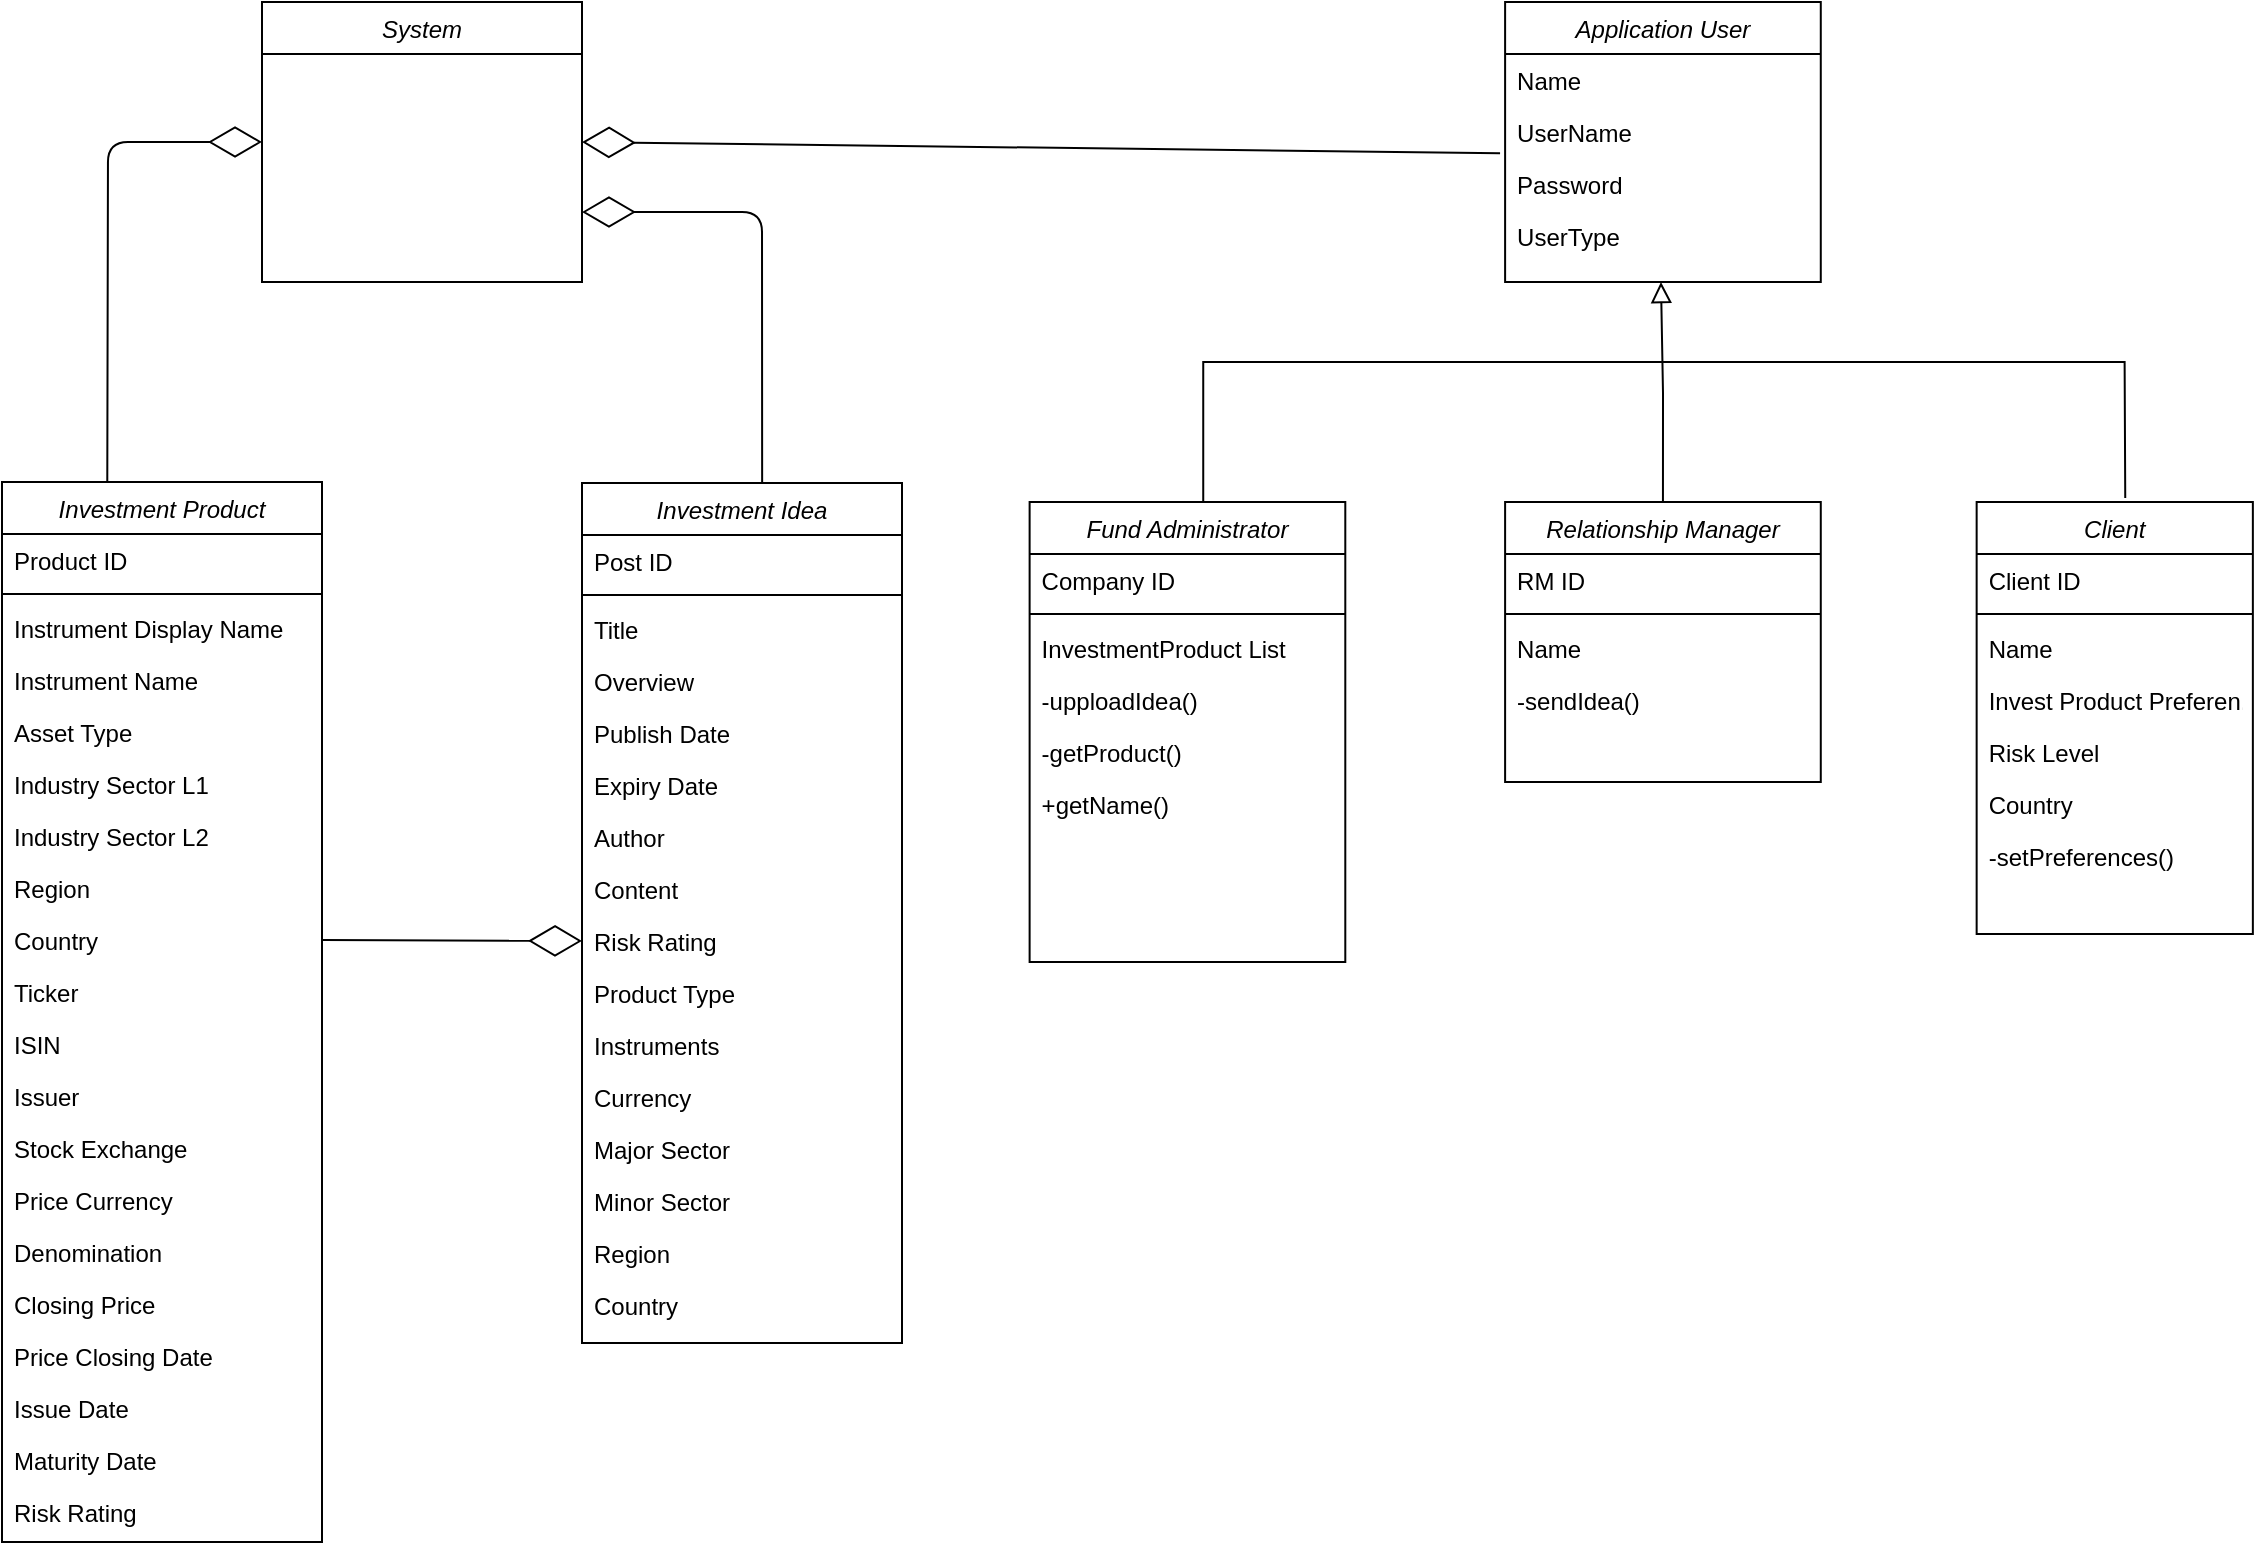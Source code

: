 <mxfile>
    <diagram id="C5RBs43oDa-KdzZeNtuy" name="Page-1">
        <mxGraphModel dx="1491" dy="1047" grid="1" gridSize="10" guides="1" tooltips="1" connect="1" arrows="1" fold="1" page="1" pageScale="1" pageWidth="1169" pageHeight="827" math="0" shadow="0">
            <root>
                <mxCell id="WIyWlLk6GJQsqaUBKTNV-0"/>
                <mxCell id="WIyWlLk6GJQsqaUBKTNV-1" parent="WIyWlLk6GJQsqaUBKTNV-0"/>
                <mxCell id="zkfFHV4jXpPFQw0GAbJ--6" value="Investment Product" style="swimlane;fontStyle=2;align=center;verticalAlign=top;childLayout=stackLayout;horizontal=1;startSize=26;horizontalStack=0;resizeParent=1;resizeLast=0;collapsible=1;marginBottom=0;rounded=0;shadow=0;strokeWidth=1;" parent="WIyWlLk6GJQsqaUBKTNV-1" vertex="1">
                    <mxGeometry x="20" y="280" width="160" height="530" as="geometry">
                        <mxRectangle x="130" y="380" width="160" height="26" as="alternateBounds"/>
                    </mxGeometry>
                </mxCell>
                <mxCell id="zkfFHV4jXpPFQw0GAbJ--7" value="Product ID" style="text;align=left;verticalAlign=top;spacingLeft=4;spacingRight=4;overflow=hidden;rotatable=0;points=[[0,0.5],[1,0.5]];portConstraint=eastwest;" parent="zkfFHV4jXpPFQw0GAbJ--6" vertex="1">
                    <mxGeometry y="26" width="160" height="26" as="geometry"/>
                </mxCell>
                <mxCell id="zkfFHV4jXpPFQw0GAbJ--9" value="" style="line;html=1;strokeWidth=1;align=left;verticalAlign=middle;spacingTop=-1;spacingLeft=3;spacingRight=3;rotatable=0;labelPosition=right;points=[];portConstraint=eastwest;" parent="zkfFHV4jXpPFQw0GAbJ--6" vertex="1">
                    <mxGeometry y="52" width="160" height="8" as="geometry"/>
                </mxCell>
                <mxCell id="F6PwMTqQ3kAzX08vDkrz-9" value="Instrument Display Name" style="text;align=left;verticalAlign=top;spacingLeft=4;spacingRight=4;overflow=hidden;rotatable=0;points=[[0,0.5],[1,0.5]];portConstraint=eastwest;" parent="zkfFHV4jXpPFQw0GAbJ--6" vertex="1">
                    <mxGeometry y="60" width="160" height="26" as="geometry"/>
                </mxCell>
                <mxCell id="F6PwMTqQ3kAzX08vDkrz-10" value="Instrument Name" style="text;align=left;verticalAlign=top;spacingLeft=4;spacingRight=4;overflow=hidden;rotatable=0;points=[[0,0.5],[1,0.5]];portConstraint=eastwest;" parent="zkfFHV4jXpPFQw0GAbJ--6" vertex="1">
                    <mxGeometry y="86" width="160" height="26" as="geometry"/>
                </mxCell>
                <mxCell id="F6PwMTqQ3kAzX08vDkrz-11" value="Asset Type" style="text;align=left;verticalAlign=top;spacingLeft=4;spacingRight=4;overflow=hidden;rotatable=0;points=[[0,0.5],[1,0.5]];portConstraint=eastwest;" parent="zkfFHV4jXpPFQw0GAbJ--6" vertex="1">
                    <mxGeometry y="112" width="160" height="26" as="geometry"/>
                </mxCell>
                <mxCell id="F6PwMTqQ3kAzX08vDkrz-13" value="Industry Sector L1" style="text;align=left;verticalAlign=top;spacingLeft=4;spacingRight=4;overflow=hidden;rotatable=0;points=[[0,0.5],[1,0.5]];portConstraint=eastwest;" parent="zkfFHV4jXpPFQw0GAbJ--6" vertex="1">
                    <mxGeometry y="138" width="160" height="26" as="geometry"/>
                </mxCell>
                <mxCell id="F6PwMTqQ3kAzX08vDkrz-14" value="Industry Sector L2" style="text;align=left;verticalAlign=top;spacingLeft=4;spacingRight=4;overflow=hidden;rotatable=0;points=[[0,0.5],[1,0.5]];portConstraint=eastwest;" parent="zkfFHV4jXpPFQw0GAbJ--6" vertex="1">
                    <mxGeometry y="164" width="160" height="26" as="geometry"/>
                </mxCell>
                <mxCell id="F6PwMTqQ3kAzX08vDkrz-15" value="Region" style="text;align=left;verticalAlign=top;spacingLeft=4;spacingRight=4;overflow=hidden;rotatable=0;points=[[0,0.5],[1,0.5]];portConstraint=eastwest;" parent="zkfFHV4jXpPFQw0GAbJ--6" vertex="1">
                    <mxGeometry y="190" width="160" height="26" as="geometry"/>
                </mxCell>
                <mxCell id="F6PwMTqQ3kAzX08vDkrz-16" value="Country" style="text;align=left;verticalAlign=top;spacingLeft=4;spacingRight=4;overflow=hidden;rotatable=0;points=[[0,0.5],[1,0.5]];portConstraint=eastwest;" parent="zkfFHV4jXpPFQw0GAbJ--6" vertex="1">
                    <mxGeometry y="216" width="160" height="26" as="geometry"/>
                </mxCell>
                <mxCell id="F6PwMTqQ3kAzX08vDkrz-17" value="Ticker" style="text;align=left;verticalAlign=top;spacingLeft=4;spacingRight=4;overflow=hidden;rotatable=0;points=[[0,0.5],[1,0.5]];portConstraint=eastwest;" parent="zkfFHV4jXpPFQw0GAbJ--6" vertex="1">
                    <mxGeometry y="242" width="160" height="26" as="geometry"/>
                </mxCell>
                <mxCell id="F6PwMTqQ3kAzX08vDkrz-18" value="ISIN" style="text;align=left;verticalAlign=top;spacingLeft=4;spacingRight=4;overflow=hidden;rotatable=0;points=[[0,0.5],[1,0.5]];portConstraint=eastwest;" parent="zkfFHV4jXpPFQw0GAbJ--6" vertex="1">
                    <mxGeometry y="268" width="160" height="26" as="geometry"/>
                </mxCell>
                <mxCell id="F6PwMTqQ3kAzX08vDkrz-19" value="Issuer" style="text;align=left;verticalAlign=top;spacingLeft=4;spacingRight=4;overflow=hidden;rotatable=0;points=[[0,0.5],[1,0.5]];portConstraint=eastwest;" parent="zkfFHV4jXpPFQw0GAbJ--6" vertex="1">
                    <mxGeometry y="294" width="160" height="26" as="geometry"/>
                </mxCell>
                <mxCell id="F6PwMTqQ3kAzX08vDkrz-21" value="Stock Exchange" style="text;align=left;verticalAlign=top;spacingLeft=4;spacingRight=4;overflow=hidden;rotatable=0;points=[[0,0.5],[1,0.5]];portConstraint=eastwest;" parent="zkfFHV4jXpPFQw0GAbJ--6" vertex="1">
                    <mxGeometry y="320" width="160" height="26" as="geometry"/>
                </mxCell>
                <mxCell id="F6PwMTqQ3kAzX08vDkrz-22" value="Price Currency" style="text;align=left;verticalAlign=top;spacingLeft=4;spacingRight=4;overflow=hidden;rotatable=0;points=[[0,0.5],[1,0.5]];portConstraint=eastwest;" parent="zkfFHV4jXpPFQw0GAbJ--6" vertex="1">
                    <mxGeometry y="346" width="160" height="26" as="geometry"/>
                </mxCell>
                <mxCell id="F6PwMTqQ3kAzX08vDkrz-23" value="Denomination" style="text;align=left;verticalAlign=top;spacingLeft=4;spacingRight=4;overflow=hidden;rotatable=0;points=[[0,0.5],[1,0.5]];portConstraint=eastwest;" parent="zkfFHV4jXpPFQw0GAbJ--6" vertex="1">
                    <mxGeometry y="372" width="160" height="26" as="geometry"/>
                </mxCell>
                <mxCell id="F6PwMTqQ3kAzX08vDkrz-24" value="Closing Price" style="text;align=left;verticalAlign=top;spacingLeft=4;spacingRight=4;overflow=hidden;rotatable=0;points=[[0,0.5],[1,0.5]];portConstraint=eastwest;" parent="zkfFHV4jXpPFQw0GAbJ--6" vertex="1">
                    <mxGeometry y="398" width="160" height="26" as="geometry"/>
                </mxCell>
                <mxCell id="F6PwMTqQ3kAzX08vDkrz-25" value="Price Closing Date" style="text;align=left;verticalAlign=top;spacingLeft=4;spacingRight=4;overflow=hidden;rotatable=0;points=[[0,0.5],[1,0.5]];portConstraint=eastwest;" parent="zkfFHV4jXpPFQw0GAbJ--6" vertex="1">
                    <mxGeometry y="424" width="160" height="26" as="geometry"/>
                </mxCell>
                <mxCell id="F6PwMTqQ3kAzX08vDkrz-26" value="Issue Date" style="text;align=left;verticalAlign=top;spacingLeft=4;spacingRight=4;overflow=hidden;rotatable=0;points=[[0,0.5],[1,0.5]];portConstraint=eastwest;" parent="zkfFHV4jXpPFQw0GAbJ--6" vertex="1">
                    <mxGeometry y="450" width="160" height="26" as="geometry"/>
                </mxCell>
                <mxCell id="F6PwMTqQ3kAzX08vDkrz-27" value="Maturity Date" style="text;align=left;verticalAlign=top;spacingLeft=4;spacingRight=4;overflow=hidden;rotatable=0;points=[[0,0.5],[1,0.5]];portConstraint=eastwest;" parent="zkfFHV4jXpPFQw0GAbJ--6" vertex="1">
                    <mxGeometry y="476" width="160" height="26" as="geometry"/>
                </mxCell>
                <mxCell id="F6PwMTqQ3kAzX08vDkrz-28" value="Risk Rating" style="text;align=left;verticalAlign=top;spacingLeft=4;spacingRight=4;overflow=hidden;rotatable=0;points=[[0,0.5],[1,0.5]];portConstraint=eastwest;" parent="zkfFHV4jXpPFQw0GAbJ--6" vertex="1">
                    <mxGeometry y="502" width="160" height="26" as="geometry"/>
                </mxCell>
                <mxCell id="F6PwMTqQ3kAzX08vDkrz-29" value="Investment Idea" style="swimlane;fontStyle=2;align=center;verticalAlign=top;childLayout=stackLayout;horizontal=1;startSize=26;horizontalStack=0;resizeParent=1;resizeLast=0;collapsible=1;marginBottom=0;rounded=0;shadow=0;strokeWidth=1;" parent="WIyWlLk6GJQsqaUBKTNV-1" vertex="1">
                    <mxGeometry x="310" y="280.5" width="160" height="430" as="geometry">
                        <mxRectangle x="130" y="380" width="160" height="26" as="alternateBounds"/>
                    </mxGeometry>
                </mxCell>
                <mxCell id="F6PwMTqQ3kAzX08vDkrz-30" value="Post ID" style="text;align=left;verticalAlign=top;spacingLeft=4;spacingRight=4;overflow=hidden;rotatable=0;points=[[0,0.5],[1,0.5]];portConstraint=eastwest;" parent="F6PwMTqQ3kAzX08vDkrz-29" vertex="1">
                    <mxGeometry y="26" width="160" height="26" as="geometry"/>
                </mxCell>
                <mxCell id="F6PwMTqQ3kAzX08vDkrz-31" value="" style="line;html=1;strokeWidth=1;align=left;verticalAlign=middle;spacingTop=-1;spacingLeft=3;spacingRight=3;rotatable=0;labelPosition=right;points=[];portConstraint=eastwest;" parent="F6PwMTqQ3kAzX08vDkrz-29" vertex="1">
                    <mxGeometry y="52" width="160" height="8" as="geometry"/>
                </mxCell>
                <mxCell id="F6PwMTqQ3kAzX08vDkrz-32" value="Title" style="text;align=left;verticalAlign=top;spacingLeft=4;spacingRight=4;overflow=hidden;rotatable=0;points=[[0,0.5],[1,0.5]];portConstraint=eastwest;" parent="F6PwMTqQ3kAzX08vDkrz-29" vertex="1">
                    <mxGeometry y="60" width="160" height="26" as="geometry"/>
                </mxCell>
                <mxCell id="F6PwMTqQ3kAzX08vDkrz-33" value="Overview" style="text;align=left;verticalAlign=top;spacingLeft=4;spacingRight=4;overflow=hidden;rotatable=0;points=[[0,0.5],[1,0.5]];portConstraint=eastwest;" parent="F6PwMTqQ3kAzX08vDkrz-29" vertex="1">
                    <mxGeometry y="86" width="160" height="26" as="geometry"/>
                </mxCell>
                <mxCell id="F6PwMTqQ3kAzX08vDkrz-34" value="Publish Date" style="text;align=left;verticalAlign=top;spacingLeft=4;spacingRight=4;overflow=hidden;rotatable=0;points=[[0,0.5],[1,0.5]];portConstraint=eastwest;" parent="F6PwMTqQ3kAzX08vDkrz-29" vertex="1">
                    <mxGeometry y="112" width="160" height="26" as="geometry"/>
                </mxCell>
                <mxCell id="F6PwMTqQ3kAzX08vDkrz-35" value="Expiry Date" style="text;align=left;verticalAlign=top;spacingLeft=4;spacingRight=4;overflow=hidden;rotatable=0;points=[[0,0.5],[1,0.5]];portConstraint=eastwest;" parent="F6PwMTqQ3kAzX08vDkrz-29" vertex="1">
                    <mxGeometry y="138" width="160" height="26" as="geometry"/>
                </mxCell>
                <mxCell id="F6PwMTqQ3kAzX08vDkrz-36" value="Author" style="text;align=left;verticalAlign=top;spacingLeft=4;spacingRight=4;overflow=hidden;rotatable=0;points=[[0,0.5],[1,0.5]];portConstraint=eastwest;" parent="F6PwMTqQ3kAzX08vDkrz-29" vertex="1">
                    <mxGeometry y="164" width="160" height="26" as="geometry"/>
                </mxCell>
                <mxCell id="F6PwMTqQ3kAzX08vDkrz-37" value="Content" style="text;align=left;verticalAlign=top;spacingLeft=4;spacingRight=4;overflow=hidden;rotatable=0;points=[[0,0.5],[1,0.5]];portConstraint=eastwest;" parent="F6PwMTqQ3kAzX08vDkrz-29" vertex="1">
                    <mxGeometry y="190" width="160" height="26" as="geometry"/>
                </mxCell>
                <mxCell id="F6PwMTqQ3kAzX08vDkrz-38" value="Risk Rating" style="text;align=left;verticalAlign=top;spacingLeft=4;spacingRight=4;overflow=hidden;rotatable=0;points=[[0,0.5],[1,0.5]];portConstraint=eastwest;" parent="F6PwMTqQ3kAzX08vDkrz-29" vertex="1">
                    <mxGeometry y="216" width="160" height="26" as="geometry"/>
                </mxCell>
                <mxCell id="F6PwMTqQ3kAzX08vDkrz-39" value="Product Type" style="text;align=left;verticalAlign=top;spacingLeft=4;spacingRight=4;overflow=hidden;rotatable=0;points=[[0,0.5],[1,0.5]];portConstraint=eastwest;" parent="F6PwMTqQ3kAzX08vDkrz-29" vertex="1">
                    <mxGeometry y="242" width="160" height="26" as="geometry"/>
                </mxCell>
                <mxCell id="F6PwMTqQ3kAzX08vDkrz-40" value="Instruments" style="text;align=left;verticalAlign=top;spacingLeft=4;spacingRight=4;overflow=hidden;rotatable=0;points=[[0,0.5],[1,0.5]];portConstraint=eastwest;" parent="F6PwMTqQ3kAzX08vDkrz-29" vertex="1">
                    <mxGeometry y="268" width="160" height="26" as="geometry"/>
                </mxCell>
                <mxCell id="F6PwMTqQ3kAzX08vDkrz-41" value="Currency" style="text;align=left;verticalAlign=top;spacingLeft=4;spacingRight=4;overflow=hidden;rotatable=0;points=[[0,0.5],[1,0.5]];portConstraint=eastwest;" parent="F6PwMTqQ3kAzX08vDkrz-29" vertex="1">
                    <mxGeometry y="294" width="160" height="26" as="geometry"/>
                </mxCell>
                <mxCell id="F6PwMTqQ3kAzX08vDkrz-42" value="Major Sector" style="text;align=left;verticalAlign=top;spacingLeft=4;spacingRight=4;overflow=hidden;rotatable=0;points=[[0,0.5],[1,0.5]];portConstraint=eastwest;" parent="F6PwMTqQ3kAzX08vDkrz-29" vertex="1">
                    <mxGeometry y="320" width="160" height="26" as="geometry"/>
                </mxCell>
                <mxCell id="F6PwMTqQ3kAzX08vDkrz-43" value="Minor Sector" style="text;align=left;verticalAlign=top;spacingLeft=4;spacingRight=4;overflow=hidden;rotatable=0;points=[[0,0.5],[1,0.5]];portConstraint=eastwest;" parent="F6PwMTqQ3kAzX08vDkrz-29" vertex="1">
                    <mxGeometry y="346" width="160" height="26" as="geometry"/>
                </mxCell>
                <mxCell id="F6PwMTqQ3kAzX08vDkrz-44" value="Region" style="text;align=left;verticalAlign=top;spacingLeft=4;spacingRight=4;overflow=hidden;rotatable=0;points=[[0,0.5],[1,0.5]];portConstraint=eastwest;" parent="F6PwMTqQ3kAzX08vDkrz-29" vertex="1">
                    <mxGeometry y="372" width="160" height="26" as="geometry"/>
                </mxCell>
                <mxCell id="F6PwMTqQ3kAzX08vDkrz-45" value="Country" style="text;align=left;verticalAlign=top;spacingLeft=4;spacingRight=4;overflow=hidden;rotatable=0;points=[[0,0.5],[1,0.5]];portConstraint=eastwest;" parent="F6PwMTqQ3kAzX08vDkrz-29" vertex="1">
                    <mxGeometry y="398" width="160" height="26" as="geometry"/>
                </mxCell>
                <mxCell id="32" value="System" style="swimlane;fontStyle=2;align=center;verticalAlign=top;childLayout=stackLayout;horizontal=1;startSize=26;horizontalStack=0;resizeParent=1;resizeLast=0;collapsible=1;marginBottom=0;rounded=0;shadow=0;strokeWidth=1;" vertex="1" parent="WIyWlLk6GJQsqaUBKTNV-1">
                    <mxGeometry x="150" y="40" width="160" height="140" as="geometry">
                        <mxRectangle x="568" y="120" width="160" height="26" as="alternateBounds"/>
                    </mxGeometry>
                </mxCell>
                <mxCell id="37" value="" style="endArrow=diamondThin;endFill=0;endSize=24;html=1;entryX=1;entryY=0.75;entryDx=0;entryDy=0;exitX=0.563;exitY=-0.001;exitDx=0;exitDy=0;exitPerimeter=0;" edge="1" parent="WIyWlLk6GJQsqaUBKTNV-1" source="F6PwMTqQ3kAzX08vDkrz-29" target="32">
                    <mxGeometry width="160" relative="1" as="geometry">
                        <mxPoint x="250" y="-70" as="sourcePoint"/>
                        <mxPoint x="410" y="-70" as="targetPoint"/>
                        <Array as="points">
                            <mxPoint x="400" y="145"/>
                        </Array>
                    </mxGeometry>
                </mxCell>
                <mxCell id="38" value="" style="endArrow=diamondThin;endFill=0;endSize=24;html=1;entryX=0;entryY=0.5;entryDx=0;entryDy=0;exitX=0.329;exitY=0;exitDx=0;exitDy=0;exitPerimeter=0;" edge="1" parent="WIyWlLk6GJQsqaUBKTNV-1" source="zkfFHV4jXpPFQw0GAbJ--6" target="32">
                    <mxGeometry width="160" relative="1" as="geometry">
                        <mxPoint x="-60" y="150" as="sourcePoint"/>
                        <mxPoint x="100" y="150" as="targetPoint"/>
                        <Array as="points">
                            <mxPoint x="73" y="110"/>
                        </Array>
                    </mxGeometry>
                </mxCell>
                <mxCell id="39" value="" style="endArrow=diamondThin;endFill=0;endSize=24;html=1;entryX=1;entryY=0.5;entryDx=0;entryDy=0;exitX=-0.016;exitY=0.91;exitDx=0;exitDy=0;exitPerimeter=0;" edge="1" parent="WIyWlLk6GJQsqaUBKTNV-1" source="F6PwMTqQ3kAzX08vDkrz-60" target="32">
                    <mxGeometry width="160" relative="1" as="geometry">
                        <mxPoint x="770" y="110" as="sourcePoint"/>
                        <mxPoint x="640" y="40" as="targetPoint"/>
                    </mxGeometry>
                </mxCell>
                <mxCell id="40" value="" style="endArrow=diamondThin;endFill=0;endSize=24;html=1;entryX=0;entryY=0.5;entryDx=0;entryDy=0;exitX=1;exitY=0.5;exitDx=0;exitDy=0;" edge="1" parent="WIyWlLk6GJQsqaUBKTNV-1" source="F6PwMTqQ3kAzX08vDkrz-16" target="F6PwMTqQ3kAzX08vDkrz-38">
                    <mxGeometry width="160" relative="1" as="geometry">
                        <mxPoint x="200" y="550" as="sourcePoint"/>
                        <mxPoint x="360" y="550" as="targetPoint"/>
                    </mxGeometry>
                </mxCell>
                <mxCell id="zkfFHV4jXpPFQw0GAbJ--0" value="Client&#10;" style="swimlane;fontStyle=2;align=center;verticalAlign=top;childLayout=stackLayout;horizontal=1;startSize=26;horizontalStack=0;resizeParent=1;resizeLast=0;collapsible=1;marginBottom=0;rounded=0;shadow=0;strokeWidth=1;container=0;" parent="WIyWlLk6GJQsqaUBKTNV-1" vertex="1">
                    <mxGeometry x="1007.324" y="290" width="138.108" height="216" as="geometry">
                        <mxRectangle x="254" y="110" width="160" height="26" as="alternateBounds"/>
                    </mxGeometry>
                </mxCell>
                <mxCell id="zkfFHV4jXpPFQw0GAbJ--13" value="Fund Administrator" style="swimlane;fontStyle=2;align=center;verticalAlign=top;childLayout=stackLayout;horizontal=1;startSize=26;horizontalStack=0;resizeParent=1;resizeLast=0;collapsible=1;marginBottom=0;rounded=0;shadow=0;strokeWidth=1;container=0;" parent="WIyWlLk6GJQsqaUBKTNV-1" vertex="1">
                    <mxGeometry x="533.811" y="290" width="157.838" height="230" as="geometry">
                        <mxRectangle x="340" y="380" width="170" height="26" as="alternateBounds"/>
                    </mxGeometry>
                </mxCell>
                <mxCell id="zkfFHV4jXpPFQw0GAbJ--17" value="Relationship Manager" style="swimlane;fontStyle=2;align=center;verticalAlign=top;childLayout=stackLayout;horizontal=1;startSize=26;horizontalStack=0;resizeParent=1;resizeLast=0;collapsible=1;marginBottom=0;rounded=0;shadow=0;strokeWidth=1;container=0;" parent="WIyWlLk6GJQsqaUBKTNV-1" vertex="1">
                    <mxGeometry x="771.554" y="290" width="157.838" height="140" as="geometry">
                        <mxRectangle x="568" y="120" width="160" height="26" as="alternateBounds"/>
                    </mxGeometry>
                </mxCell>
                <mxCell id="F6PwMTqQ3kAzX08vDkrz-56" value="Application User" style="swimlane;fontStyle=2;align=center;verticalAlign=top;childLayout=stackLayout;horizontal=1;startSize=26;horizontalStack=0;resizeParent=1;resizeLast=0;collapsible=1;marginBottom=0;rounded=0;shadow=0;strokeWidth=1;container=0;" parent="WIyWlLk6GJQsqaUBKTNV-1" vertex="1">
                    <mxGeometry x="771.554" y="40" width="157.838" height="140" as="geometry">
                        <mxRectangle x="568" y="120" width="160" height="26" as="alternateBounds"/>
                    </mxGeometry>
                </mxCell>
                <mxCell id="F6PwMTqQ3kAzX08vDkrz-63" value="" style="endArrow=block;startArrow=none;endFill=0;startFill=0;endSize=8;html=1;verticalAlign=bottom;labelBackgroundColor=none;strokeWidth=1;rounded=0;edgeStyle=orthogonalEdgeStyle;exitX=0.5;exitY=0;exitDx=0;exitDy=0;fontStyle=0" parent="WIyWlLk6GJQsqaUBKTNV-1" edge="1" source="zkfFHV4jXpPFQw0GAbJ--17">
                    <mxGeometry width="160" relative="1" as="geometry">
                        <mxPoint x="840.608" y="290" as="sourcePoint"/>
                        <mxPoint x="849.486" y="180" as="targetPoint"/>
                    </mxGeometry>
                </mxCell>
                <mxCell id="F6PwMTqQ3kAzX08vDkrz-66" value="" style="endArrow=none;html=1;rounded=0;entryX=0.538;entryY=-0.009;entryDx=0;entryDy=0;exitX=0.55;exitY=0;exitDx=0;exitDy=0;exitPerimeter=0;entryPerimeter=0;fontStyle=0" parent="WIyWlLk6GJQsqaUBKTNV-1" source="zkfFHV4jXpPFQw0GAbJ--13" target="zkfFHV4jXpPFQw0GAbJ--0" edge="1">
                    <mxGeometry width="50" height="50" relative="1" as="geometry">
                        <mxPoint x="574.257" y="230" as="sourcePoint"/>
                        <mxPoint x="988.581" y="340" as="targetPoint"/>
                        <Array as="points">
                            <mxPoint x="620.622" y="220"/>
                            <mxPoint x="1081.311" y="220"/>
                        </Array>
                    </mxGeometry>
                </mxCell>
                <mxCell id="F6PwMTqQ3kAzX08vDkrz-4" value="Client ID" style="text;align=left;verticalAlign=top;spacingLeft=4;spacingRight=4;overflow=hidden;rotatable=0;points=[[0,0.5],[1,0.5]];portConstraint=eastwest;fontStyle=0;container=0;" parent="WIyWlLk6GJQsqaUBKTNV-1" vertex="1">
                    <mxGeometry x="1007.324" y="316" width="138.108" height="26" as="geometry"/>
                </mxCell>
                <mxCell id="F6PwMTqQ3kAzX08vDkrz-5" value="" style="line;html=1;strokeWidth=1;align=left;verticalAlign=middle;spacingTop=-1;spacingLeft=3;spacingRight=3;rotatable=0;labelPosition=right;points=[];portConstraint=eastwest;fontStyle=0;container=0;" parent="WIyWlLk6GJQsqaUBKTNV-1" vertex="1">
                    <mxGeometry x="1007.324" y="342" width="138.108" height="8" as="geometry"/>
                </mxCell>
                <mxCell id="zkfFHV4jXpPFQw0GAbJ--1" value="Name" style="text;align=left;verticalAlign=top;spacingLeft=4;spacingRight=4;overflow=hidden;rotatable=0;points=[[0,0.5],[1,0.5]];portConstraint=eastwest;fontStyle=0;container=0;" parent="WIyWlLk6GJQsqaUBKTNV-1" vertex="1">
                    <mxGeometry x="1007.324" y="350" width="138.108" height="26" as="geometry"/>
                </mxCell>
                <mxCell id="zkfFHV4jXpPFQw0GAbJ--3" value="Invest Product Preferen." style="text;align=left;verticalAlign=top;spacingLeft=4;spacingRight=4;overflow=hidden;rotatable=0;points=[[0,0.5],[1,0.5]];portConstraint=eastwest;rounded=0;shadow=0;html=0;fontStyle=0;container=0;" parent="WIyWlLk6GJQsqaUBKTNV-1" vertex="1">
                    <mxGeometry x="1007.324" y="376" width="138.108" height="26" as="geometry"/>
                </mxCell>
                <mxCell id="F6PwMTqQ3kAzX08vDkrz-0" value="Risk Level" style="text;align=left;verticalAlign=top;spacingLeft=4;spacingRight=4;overflow=hidden;rotatable=0;points=[[0,0.5],[1,0.5]];portConstraint=eastwest;rounded=0;shadow=0;html=0;fontStyle=0;container=0;" parent="WIyWlLk6GJQsqaUBKTNV-1" vertex="1">
                    <mxGeometry x="1007.324" y="402" width="138.108" height="26" as="geometry"/>
                </mxCell>
                <mxCell id="zkfFHV4jXpPFQw0GAbJ--2" value="Country" style="text;align=left;verticalAlign=top;spacingLeft=4;spacingRight=4;overflow=hidden;rotatable=0;points=[[0,0.5],[1,0.5]];portConstraint=eastwest;rounded=0;shadow=0;html=0;fontStyle=0;container=0;" parent="WIyWlLk6GJQsqaUBKTNV-1" vertex="1">
                    <mxGeometry x="1007.324" y="428" width="138.108" height="26" as="geometry"/>
                </mxCell>
                <mxCell id="30" value="-setPreferences()" style="text;align=left;verticalAlign=top;spacingLeft=4;spacingRight=4;overflow=hidden;rotatable=0;points=[[0,0.5],[1,0.5]];portConstraint=eastwest;rounded=0;shadow=0;html=0;fontStyle=0;container=0;" parent="WIyWlLk6GJQsqaUBKTNV-1" vertex="1">
                    <mxGeometry x="1007.324" y="454" width="138.108" height="26" as="geometry"/>
                </mxCell>
                <mxCell id="zkfFHV4jXpPFQw0GAbJ--14" value="Company ID" style="text;align=left;verticalAlign=top;spacingLeft=4;spacingRight=4;overflow=hidden;rotatable=0;points=[[0,0.5],[1,0.5]];portConstraint=eastwest;fontStyle=0;container=0;" parent="WIyWlLk6GJQsqaUBKTNV-1" vertex="1">
                    <mxGeometry x="533.811" y="316" width="157.838" height="26" as="geometry"/>
                </mxCell>
                <mxCell id="zkfFHV4jXpPFQw0GAbJ--15" value="" style="line;html=1;strokeWidth=1;align=left;verticalAlign=middle;spacingTop=-1;spacingLeft=3;spacingRight=3;rotatable=0;labelPosition=right;points=[];portConstraint=eastwest;fontStyle=0;container=0;" parent="WIyWlLk6GJQsqaUBKTNV-1" vertex="1">
                    <mxGeometry x="533.811" y="342" width="157.838" height="8" as="geometry"/>
                </mxCell>
                <mxCell id="1" value="InvestmentProduct List" style="text;align=left;verticalAlign=top;spacingLeft=4;spacingRight=4;overflow=hidden;rotatable=0;points=[[0,0.5],[1,0.5]];portConstraint=eastwest;fontStyle=0;container=0;" parent="WIyWlLk6GJQsqaUBKTNV-1" vertex="1">
                    <mxGeometry x="533.811" y="350" width="157.838" height="26" as="geometry"/>
                </mxCell>
                <mxCell id="2" value="-upploadIdea()" style="text;align=left;verticalAlign=top;spacingLeft=4;spacingRight=4;overflow=hidden;rotatable=0;points=[[0,0.5],[1,0.5]];portConstraint=eastwest;fontStyle=0;container=0;" parent="WIyWlLk6GJQsqaUBKTNV-1" vertex="1">
                    <mxGeometry x="533.811" y="376" width="157.838" height="26" as="geometry"/>
                </mxCell>
                <mxCell id="3" value="-getProduct()" style="text;align=left;verticalAlign=top;spacingLeft=4;spacingRight=4;overflow=hidden;rotatable=0;points=[[0,0.5],[1,0.5]];portConstraint=eastwest;fontStyle=0;container=0;" parent="WIyWlLk6GJQsqaUBKTNV-1" vertex="1">
                    <mxGeometry x="533.811" y="402" width="157.838" height="26" as="geometry"/>
                </mxCell>
                <mxCell id="4" value="+getName()" style="text;align=left;verticalAlign=top;spacingLeft=4;spacingRight=4;overflow=hidden;rotatable=0;points=[[0,0.5],[1,0.5]];portConstraint=eastwest;fontStyle=0;container=0;" parent="WIyWlLk6GJQsqaUBKTNV-1" vertex="1">
                    <mxGeometry x="533.811" y="428" width="157.838" height="26" as="geometry"/>
                </mxCell>
                <mxCell id="zkfFHV4jXpPFQw0GAbJ--18" value="RM ID" style="text;align=left;verticalAlign=top;spacingLeft=4;spacingRight=4;overflow=hidden;rotatable=0;points=[[0,0.5],[1,0.5]];portConstraint=eastwest;fontStyle=0;container=0;" parent="WIyWlLk6GJQsqaUBKTNV-1" vertex="1">
                    <mxGeometry x="771.554" y="316" width="157.838" height="26" as="geometry"/>
                </mxCell>
                <mxCell id="F6PwMTqQ3kAzX08vDkrz-8" value="" style="line;html=1;strokeWidth=1;align=left;verticalAlign=middle;spacingTop=-1;spacingLeft=3;spacingRight=3;rotatable=0;labelPosition=right;points=[];portConstraint=eastwest;fontStyle=0;container=0;" parent="WIyWlLk6GJQsqaUBKTNV-1" vertex="1">
                    <mxGeometry x="771.554" y="342" width="157.838" height="8" as="geometry"/>
                </mxCell>
                <mxCell id="zkfFHV4jXpPFQw0GAbJ--19" value="Name" style="text;align=left;verticalAlign=top;spacingLeft=4;spacingRight=4;overflow=hidden;rotatable=0;points=[[0,0.5],[1,0.5]];portConstraint=eastwest;rounded=0;shadow=0;html=0;fontStyle=0;container=0;" parent="WIyWlLk6GJQsqaUBKTNV-1" vertex="1">
                    <mxGeometry x="771.554" y="350" width="157.838" height="26" as="geometry"/>
                </mxCell>
                <mxCell id="29" value="-sendIdea()" style="text;align=left;verticalAlign=top;spacingLeft=4;spacingRight=4;overflow=hidden;rotatable=0;points=[[0,0.5],[1,0.5]];portConstraint=eastwest;rounded=0;shadow=0;html=0;fontStyle=0;container=0;" parent="WIyWlLk6GJQsqaUBKTNV-1" vertex="1">
                    <mxGeometry x="771.554" y="376" width="157.838" height="26" as="geometry"/>
                </mxCell>
                <mxCell id="F6PwMTqQ3kAzX08vDkrz-59" value="Name" style="text;align=left;verticalAlign=top;spacingLeft=4;spacingRight=4;overflow=hidden;rotatable=0;points=[[0,0.5],[1,0.5]];portConstraint=eastwest;rounded=0;shadow=0;html=0;fontStyle=0;container=0;" parent="WIyWlLk6GJQsqaUBKTNV-1" vertex="1">
                    <mxGeometry x="771.554" y="66" width="157.838" height="26" as="geometry"/>
                </mxCell>
                <mxCell id="F6PwMTqQ3kAzX08vDkrz-60" value="UserName" style="text;align=left;verticalAlign=top;spacingLeft=4;spacingRight=4;overflow=hidden;rotatable=0;points=[[0,0.5],[1,0.5]];portConstraint=eastwest;rounded=0;shadow=0;html=0;fontStyle=0;container=0;" parent="WIyWlLk6GJQsqaUBKTNV-1" vertex="1">
                    <mxGeometry x="771.554" y="92" width="157.838" height="26" as="geometry"/>
                </mxCell>
                <mxCell id="F6PwMTqQ3kAzX08vDkrz-61" value="Password" style="text;align=left;verticalAlign=top;spacingLeft=4;spacingRight=4;overflow=hidden;rotatable=0;points=[[0,0.5],[1,0.5]];portConstraint=eastwest;rounded=0;shadow=0;html=0;fontStyle=0;container=0;" parent="WIyWlLk6GJQsqaUBKTNV-1" vertex="1">
                    <mxGeometry x="771.554" y="118" width="157.838" height="26" as="geometry"/>
                </mxCell>
                <mxCell id="9" value="UserType" style="text;align=left;verticalAlign=top;spacingLeft=4;spacingRight=4;overflow=hidden;rotatable=0;points=[[0,0.5],[1,0.5]];portConstraint=eastwest;rounded=0;shadow=0;html=0;fontStyle=0;container=0;" parent="WIyWlLk6GJQsqaUBKTNV-1" vertex="1">
                    <mxGeometry x="771.554" y="144" width="157.838" height="26" as="geometry"/>
                </mxCell>
            </root>
        </mxGraphModel>
    </diagram>
</mxfile>